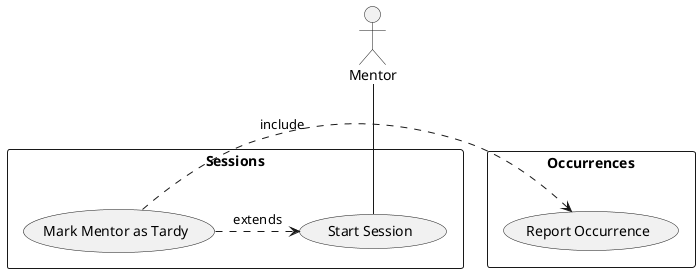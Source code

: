 @startuml MarkMentorTardy
actor :Mentor:
rectangle "Sessions" {
  (Start Session) as Start
  (Mark Mentor as Tardy) as Tardy
}
rectangle "Occurrences" {
  (Report Occurrence) as Report
}
Mentor -- Start
Tardy .> Start : extends
Tardy .> Report : include

@enduml

/'
# EntryCondition
-Session started when current time > TardinessInterval

# Flow of Events
1. Include ReportOccurence
2. System reports that the mentor was tardy
